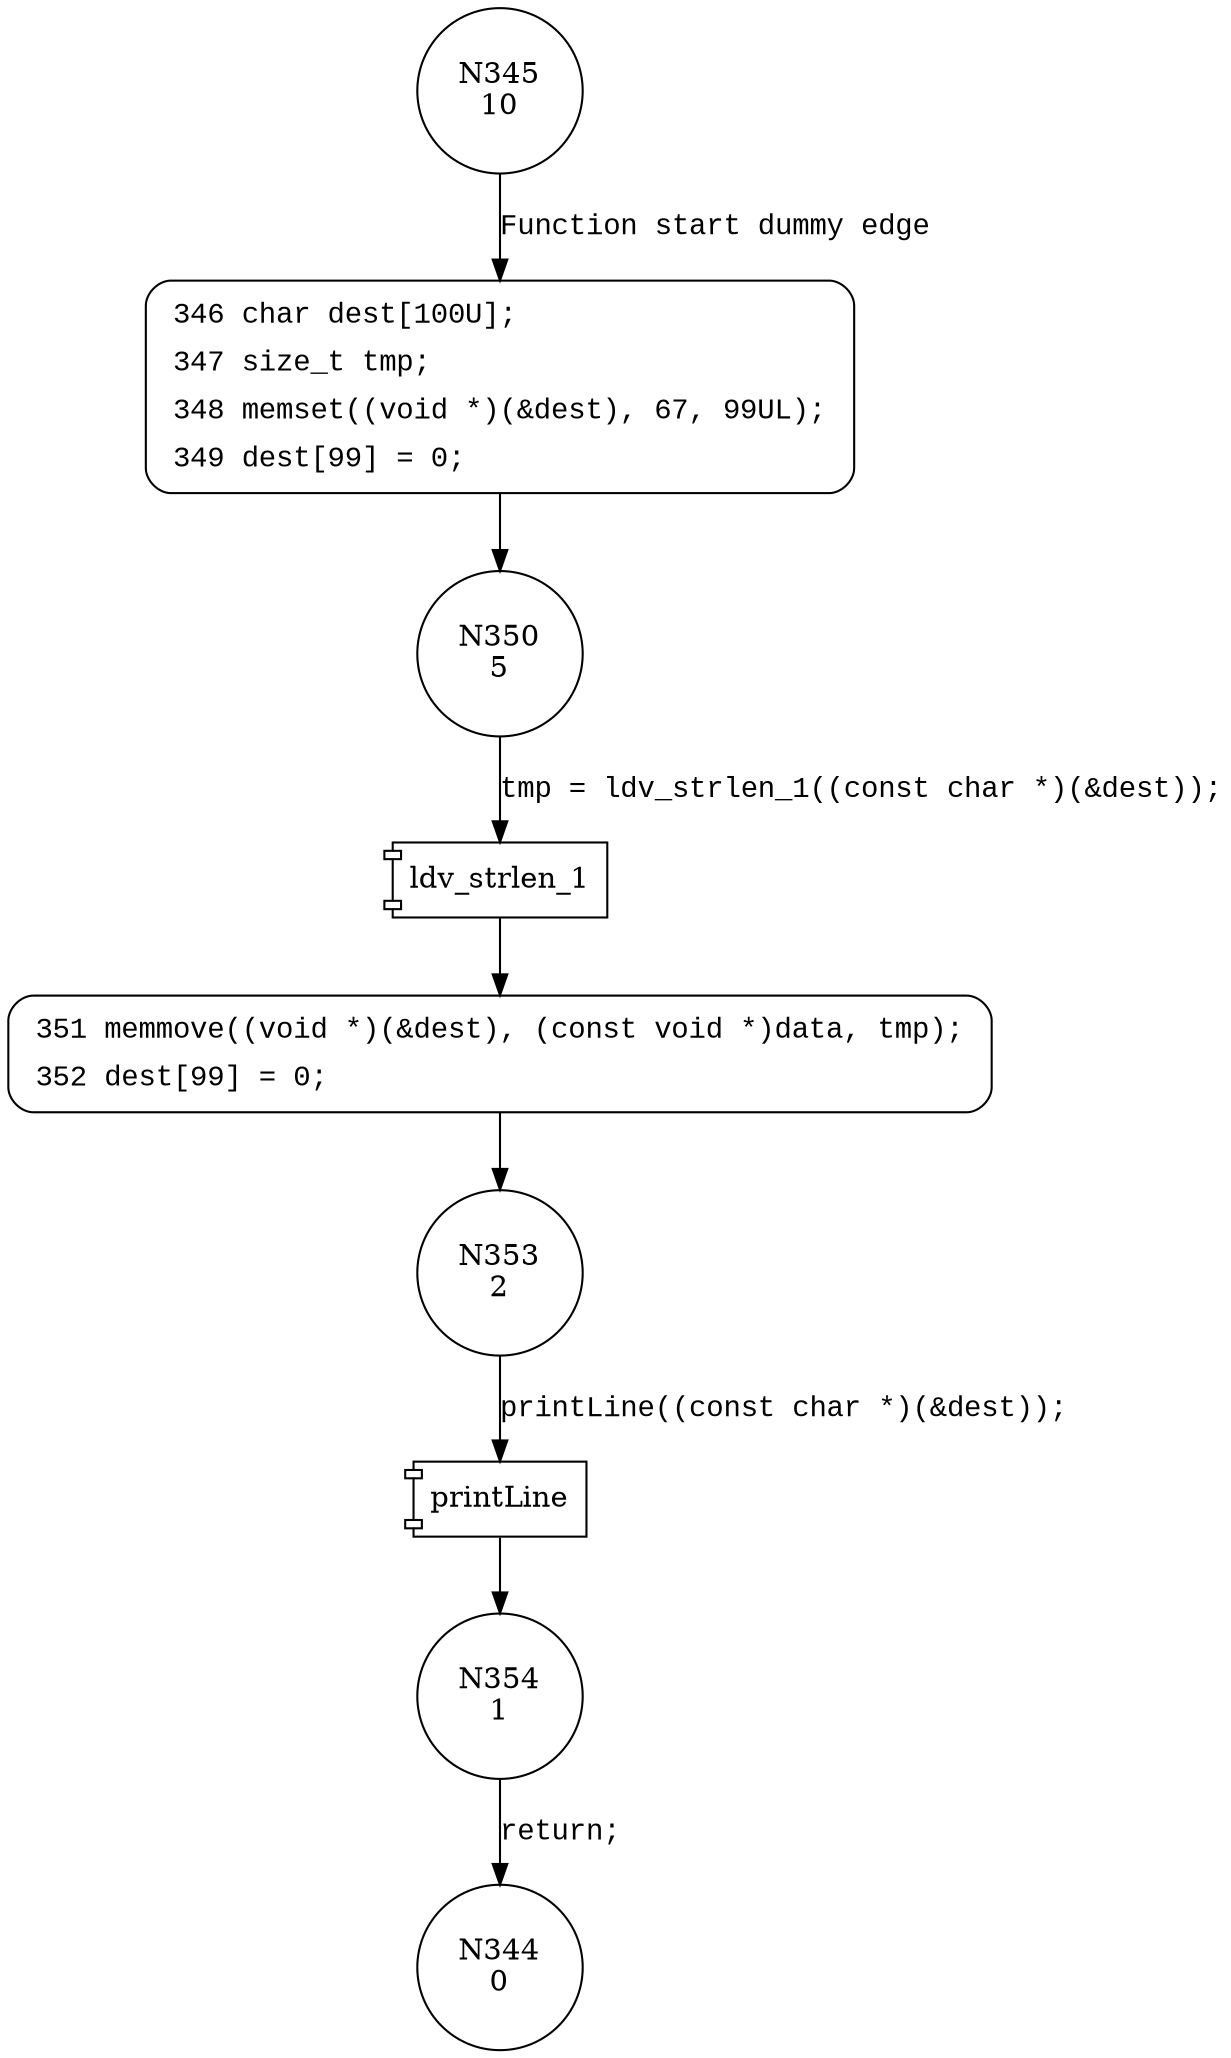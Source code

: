 digraph CWE126_Buffer_Overread__char_alloca_memmove_65b_goodG2BSink {
345 [shape="circle" label="N345\n10"]
346 [shape="circle" label="N346\n9"]
350 [shape="circle" label="N350\n5"]
351 [shape="circle" label="N351\n4"]
353 [shape="circle" label="N353\n2"]
354 [shape="circle" label="N354\n1"]
344 [shape="circle" label="N344\n0"]
346 [style="filled,bold" penwidth="1" fillcolor="white" fontname="Courier New" shape="Mrecord" label=<<table border="0" cellborder="0" cellpadding="3" bgcolor="white"><tr><td align="right">346</td><td align="left">char dest[100U];</td></tr><tr><td align="right">347</td><td align="left">size_t tmp;</td></tr><tr><td align="right">348</td><td align="left">memset((void *)(&amp;dest), 67, 99UL);</td></tr><tr><td align="right">349</td><td align="left">dest[99] = 0;</td></tr></table>>]
346 -> 350[label=""]
351 [style="filled,bold" penwidth="1" fillcolor="white" fontname="Courier New" shape="Mrecord" label=<<table border="0" cellborder="0" cellpadding="3" bgcolor="white"><tr><td align="right">351</td><td align="left">memmove((void *)(&amp;dest), (const void *)data, tmp);</td></tr><tr><td align="right">352</td><td align="left">dest[99] = 0;</td></tr></table>>]
351 -> 353[label=""]
345 -> 346 [label="Function start dummy edge" fontname="Courier New"]
100029 [shape="component" label="ldv_strlen_1"]
350 -> 100029 [label="tmp = ldv_strlen_1((const char *)(&dest));" fontname="Courier New"]
100029 -> 351 [label="" fontname="Courier New"]
100030 [shape="component" label="printLine"]
353 -> 100030 [label="printLine((const char *)(&dest));" fontname="Courier New"]
100030 -> 354 [label="" fontname="Courier New"]
354 -> 344 [label="return;" fontname="Courier New"]
}